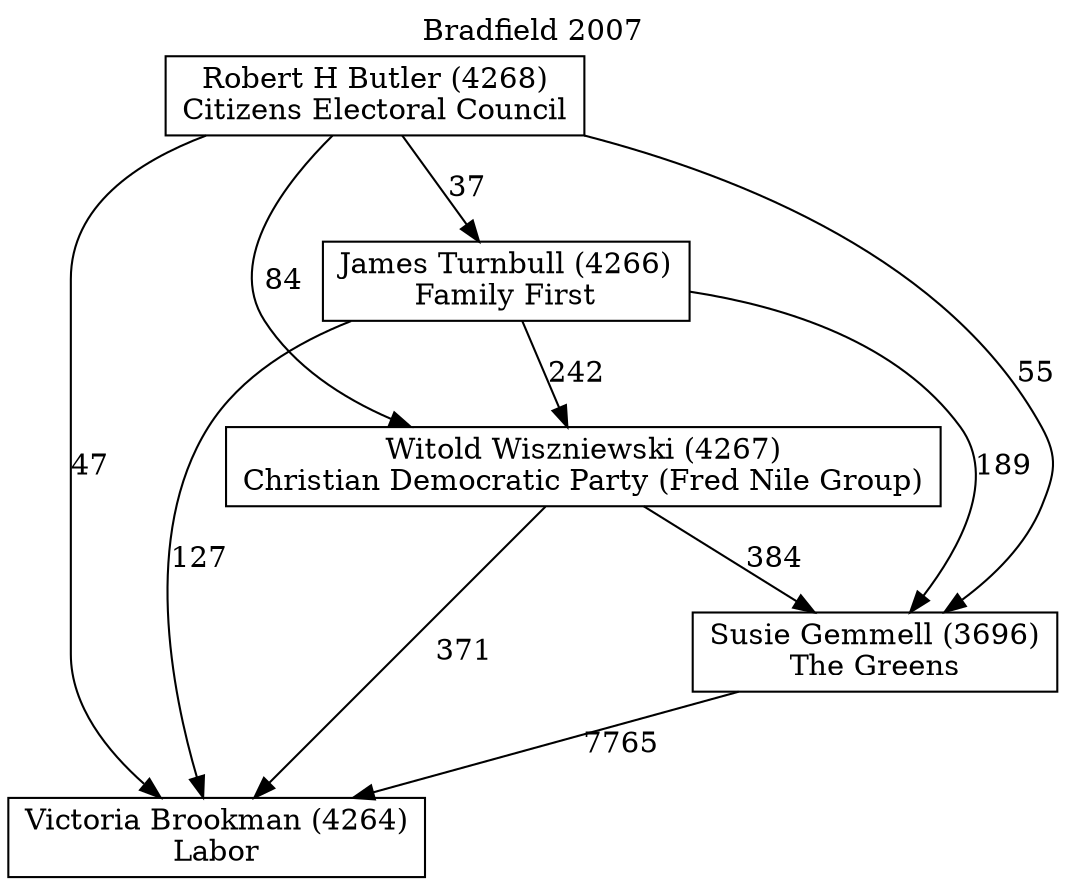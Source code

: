 // House preference flow
digraph "Victoria Brookman (4264)_Bradfield_2007" {
	graph [label="Bradfield 2007" labelloc=t mclimit=10]
	node [shape=box]
	"James Turnbull (4266)" [label="James Turnbull (4266)
Family First"]
	"Robert H Butler (4268)" [label="Robert H Butler (4268)
Citizens Electoral Council"]
	"Susie Gemmell (3696)" [label="Susie Gemmell (3696)
The Greens"]
	"Victoria Brookman (4264)" [label="Victoria Brookman (4264)
Labor"]
	"Witold Wiszniewski (4267)" [label="Witold Wiszniewski (4267)
Christian Democratic Party (Fred Nile Group)"]
	"James Turnbull (4266)" -> "Susie Gemmell (3696)" [label=189]
	"James Turnbull (4266)" -> "Victoria Brookman (4264)" [label=127]
	"James Turnbull (4266)" -> "Witold Wiszniewski (4267)" [label=242]
	"Robert H Butler (4268)" -> "James Turnbull (4266)" [label=37]
	"Robert H Butler (4268)" -> "Susie Gemmell (3696)" [label=55]
	"Robert H Butler (4268)" -> "Victoria Brookman (4264)" [label=47]
	"Robert H Butler (4268)" -> "Witold Wiszniewski (4267)" [label=84]
	"Susie Gemmell (3696)" -> "Victoria Brookman (4264)" [label=7765]
	"Witold Wiszniewski (4267)" -> "Susie Gemmell (3696)" [label=384]
	"Witold Wiszniewski (4267)" -> "Victoria Brookman (4264)" [label=371]
}
